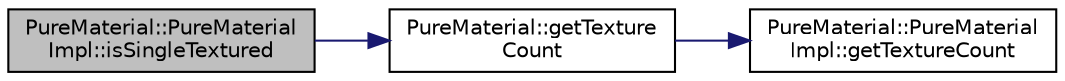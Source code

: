 digraph "PureMaterial::PureMaterialImpl::isSingleTextured"
{
 // LATEX_PDF_SIZE
  edge [fontname="Helvetica",fontsize="10",labelfontname="Helvetica",labelfontsize="10"];
  node [fontname="Helvetica",fontsize="10",shape=record];
  rankdir="LR";
  Node1 [label="PureMaterial::PureMaterial\lImpl::isSingleTextured",height=0.2,width=0.4,color="black", fillcolor="grey75", style="filled", fontcolor="black",tooltip=" "];
  Node1 -> Node2 [color="midnightblue",fontsize="10",style="solid",fontname="Helvetica"];
  Node2 [label="PureMaterial::getTexture\lCount",height=0.2,width=0.4,color="black", fillcolor="white", style="filled",URL="$class_pure_material.html#ab817ea8a9b5c097ae3edc0ea05a7b7ab",tooltip="Gets the number of textures assigned to this material."];
  Node2 -> Node3 [color="midnightblue",fontsize="10",style="solid",fontname="Helvetica"];
  Node3 [label="PureMaterial::PureMaterial\lImpl::getTextureCount",height=0.2,width=0.4,color="black", fillcolor="white", style="filled",URL="$class_pure_material_1_1_pure_material_impl.html#a692996ba68d7e5dc66a5b65e57bffad5",tooltip=" "];
}
